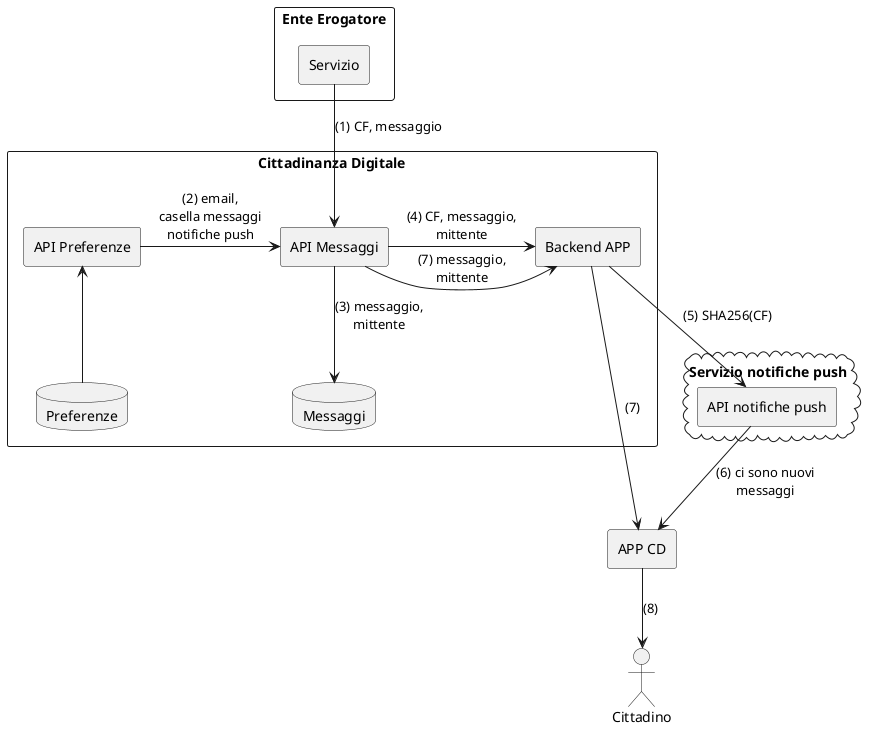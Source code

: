 @startuml

:Cittadino: as cittadino

agent "APP CD" as app

rectangle "Ente Erogatore" {
  agent "Servizio" as ente
}

rectangle "Cittadinanza Digitale\n\n" {
  agent "API Messaggi" as apimessaggi
  database "Messaggi" as dbmessaggi
  agent "API Preferenze" as apipreferenze
  database "Preferenze" as dbpreferenze
  agent "Backend APP" as backend
}

cloud "Servizio notifiche push" {
  agent "API notifiche push" as apinotifiche
}

ente -down-> apimessaggi : (1) CF, messaggio

dbpreferenze -u-> apipreferenze
apipreferenze -> apimessaggi : (2) email,\ncasella messaggi\nnotifiche push

apimessaggi -d-> dbmessaggi : (3) messaggio,\nmittente

apimessaggi -> backend : (4) CF, messaggio,\nmittente

backend -d-> apinotifiche : "(5) SHA256(CF)"

apinotifiche -d-> app : "(6) ci sono nuovi\nmessaggi"

backend -> app : "(7)  "

apimessaggi -> backend : "(7) messaggio,\nmittente"

app -d-> cittadino : "(8)"

@enduml
